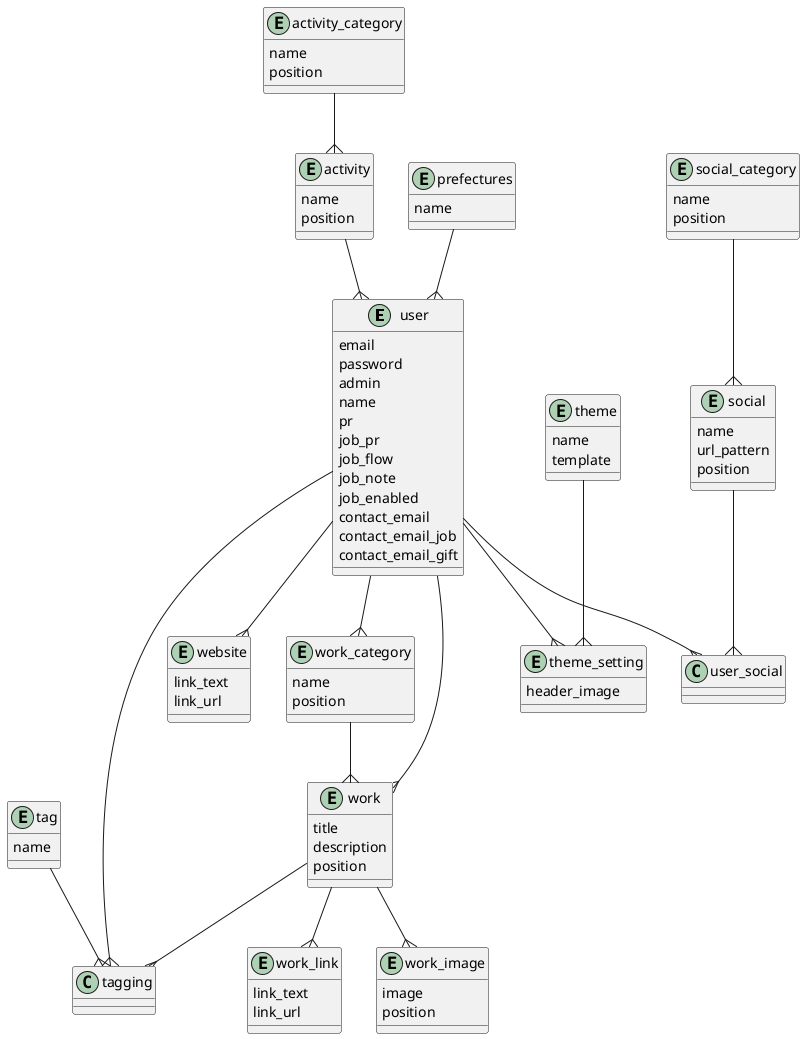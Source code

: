 @startuml

entity "user" {
  email
  password
  admin
  name
  pr
  job_pr
  job_flow
  job_note
  job_enabled
  contact_email
  contact_email_job
  contact_email_gift
}

entity "work" {
  title
  description
  position
}

entity "work_image" {
  image
  position
}

entity "work_link" {
  link_text
  link_url
}

entity "social_category" {
  name
  position
}

entity "social" {
  name
  url_pattern
  position
}

entity "work_category" {
  name
  position
}

entity "prefectures" {
  name
}

entity "theme" {
  name
  template
}

entity "theme_setting" {
  header_image
}

entity "activity" {
  name
  position
}

entity "activity_category" {
  name
  position
}

entity "website" {
  link_text
  link_url
}

entity "tag" {
  name
}

theme--{theme_setting
user--{theme_setting
prefectures--{user
user--{work
work--{work_link
work--{work_image
work_category--{work
user--{tagging
tag--{tagging
work--{tagging
user--{user_social
social--{user_social
social_category--{social
user--{website
activity--{user
activity_category--{activity
user--{work_category

@enduml
